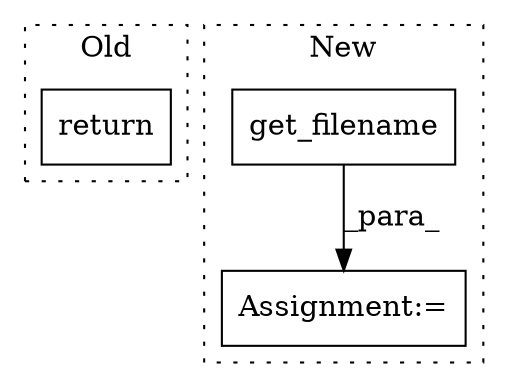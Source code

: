 digraph G {
subgraph cluster0 {
1 [label="return" a="41" s="5728" l="7" shape="box"];
label = "Old";
style="dotted";
}
subgraph cluster1 {
2 [label="get_filename" a="32" s="5121,5141" l="13,1" shape="box"];
3 [label="Assignment:=" a="7" s="5120" l="1" shape="box"];
label = "New";
style="dotted";
}
2 -> 3 [label="_para_"];
}